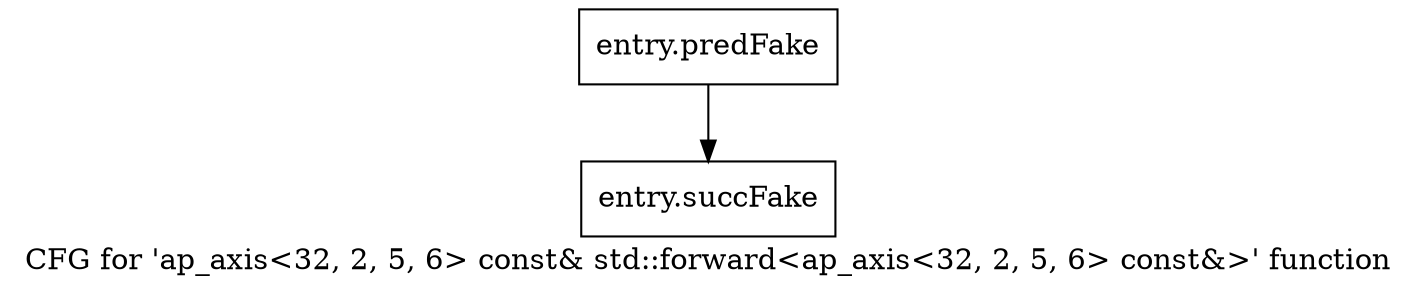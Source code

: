 digraph "CFG for 'ap_axis\<32, 2, 5, 6\> const& std::forward\<ap_axis\<32, 2, 5, 6\> const&\>' function" {
	label="CFG for 'ap_axis\<32, 2, 5, 6\> const& std::forward\<ap_axis\<32, 2, 5, 6\> const&\>' function";

	Node0x48386a0 [shape=record,filename="",linenumber="",label="{entry.predFake}"];
	Node0x48386a0 -> Node0x486b9a0[ callList="" memoryops="" filename="/proj/xbuilds/2019.2_0801_1/installs/lin64/Vivado/HEAD/tps/lnx64/gcc-6.2.0/lib/gcc/x86_64-pc-linux-gnu/6.2.0/../../../../include/c++/6.2.0/bits/move.h"];
	Node0x486b9a0 [shape=record,filename="/proj/xbuilds/2019.2_0801_1/installs/lin64/Vivado/HEAD/tps/lnx64/gcc-6.2.0/lib/gcc/x86_64-pc-linux-gnu/6.2.0/../../../../include/c++/6.2.0/bits/move.h",linenumber="77",label="{entry.succFake}"];
}

